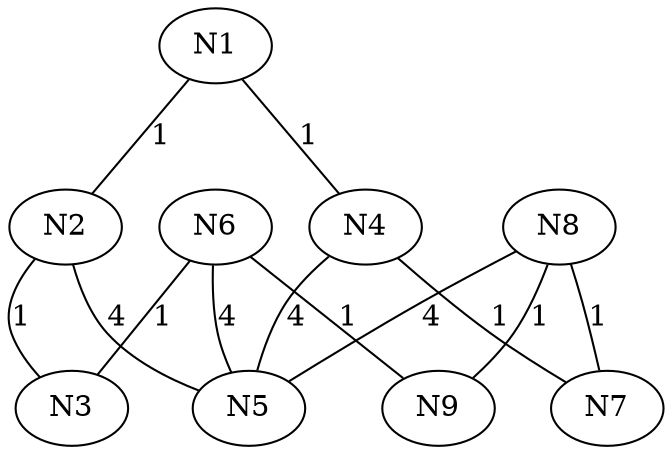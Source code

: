graph G {

   n1 [label="N1"];

   n2 [label="N2"];

   n3 [label="N3"];

   n4 [label="N4"];
   
   n5 [label="N5"];

   n6 [label="N6"];

   n7 [label="N7"];

   n8 [label="N8"];
   
   n9 [label="N9"];

   n1 -- n2 [label="1"];

   n1 -- n4 [label="1"];

   n2 -- n3 [label="1"];

   n2 -- n5 [label="4"];
   
   n4 -- n7 [label="1"];
   
   n4 -- n5 [label="4"];
      
   n8 -- n5 [label="4"];
   
   n8 -- n7 [label="1"];
   
   n8 -- n9 [label="1"];
   
   n6 -- n9 [label="1"];
   
   n6 -- n5 [label="4"];
   
   n6 -- n3 [label="1"];
   
}
